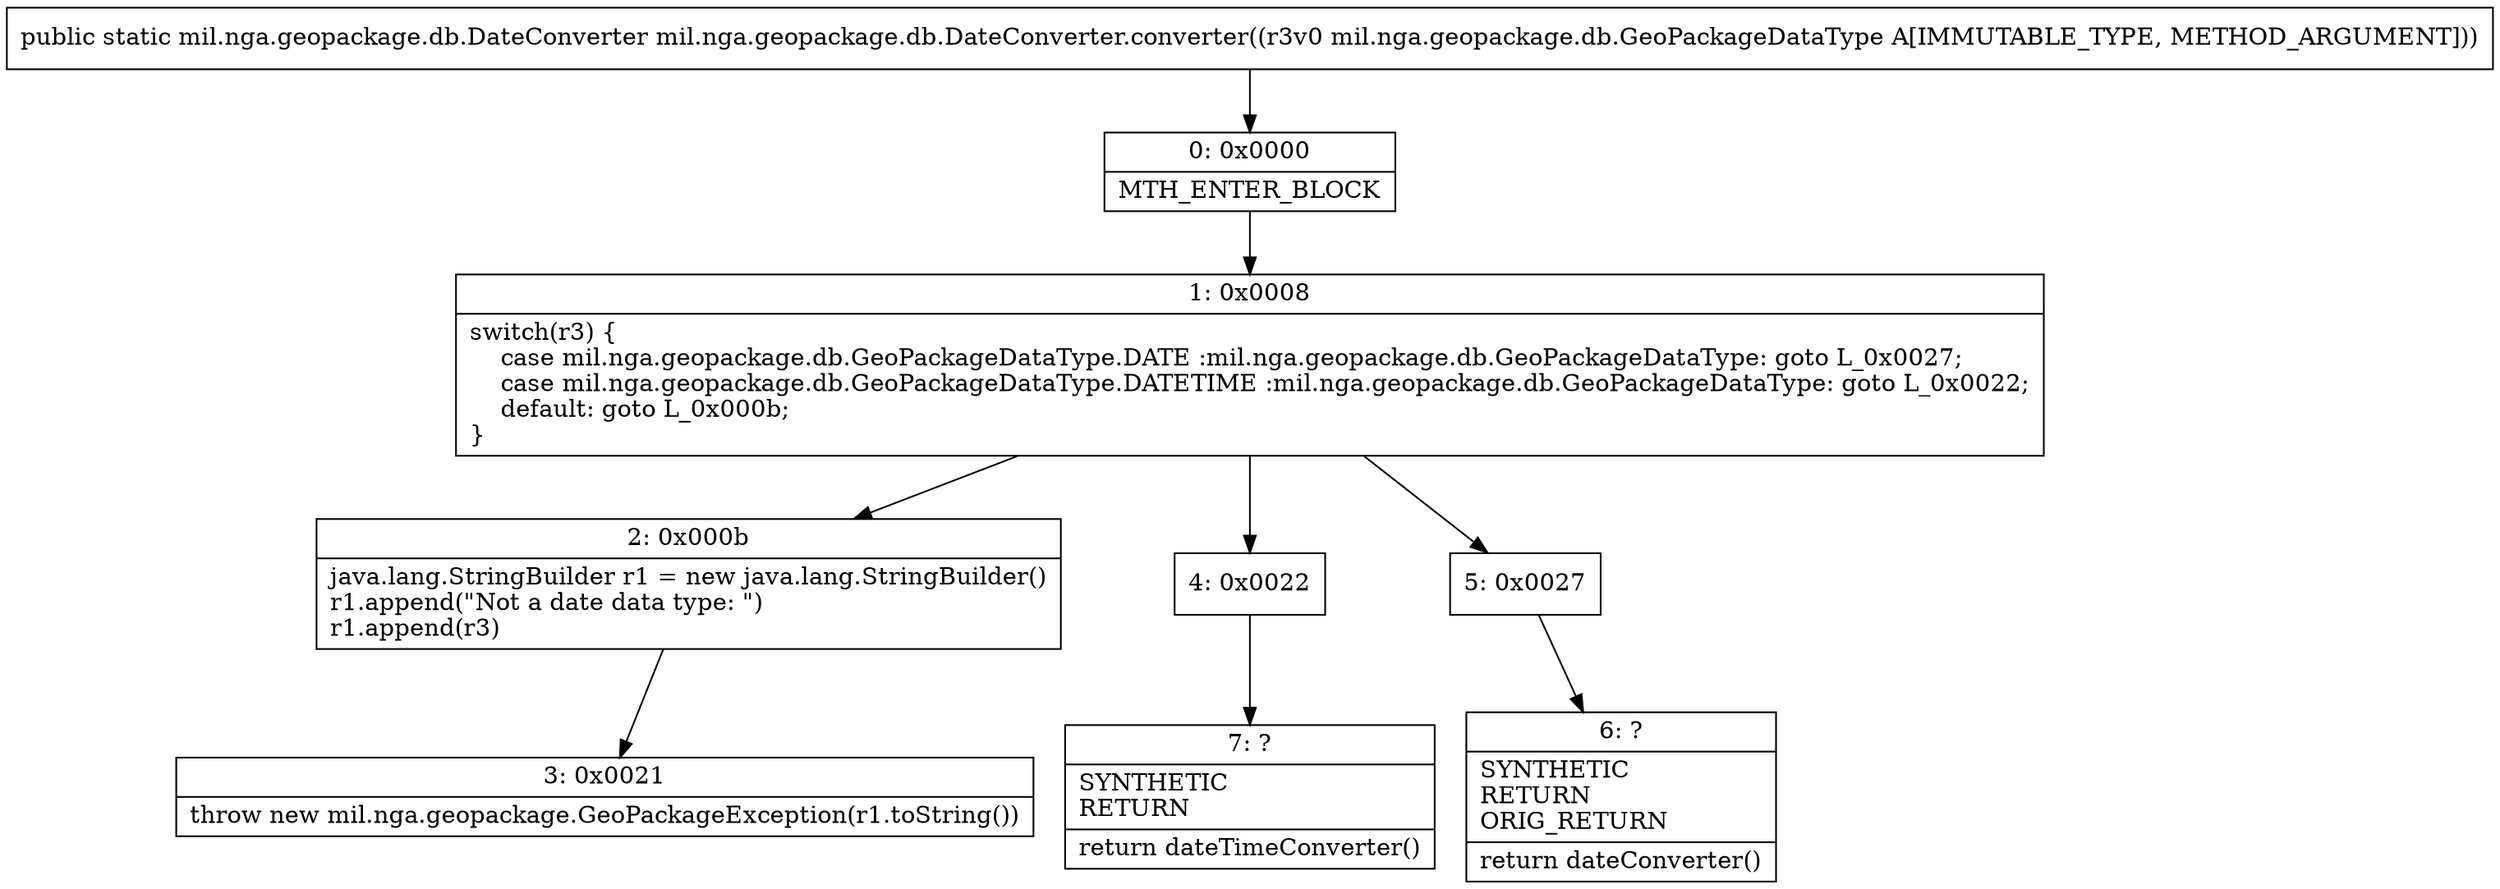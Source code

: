 digraph "CFG formil.nga.geopackage.db.DateConverter.converter(Lmil\/nga\/geopackage\/db\/GeoPackageDataType;)Lmil\/nga\/geopackage\/db\/DateConverter;" {
Node_0 [shape=record,label="{0\:\ 0x0000|MTH_ENTER_BLOCK\l}"];
Node_1 [shape=record,label="{1\:\ 0x0008|switch(r3) \{\l    case mil.nga.geopackage.db.GeoPackageDataType.DATE :mil.nga.geopackage.db.GeoPackageDataType: goto L_0x0027;\l    case mil.nga.geopackage.db.GeoPackageDataType.DATETIME :mil.nga.geopackage.db.GeoPackageDataType: goto L_0x0022;\l    default: goto L_0x000b;\l\}\l}"];
Node_2 [shape=record,label="{2\:\ 0x000b|java.lang.StringBuilder r1 = new java.lang.StringBuilder()\lr1.append(\"Not a date data type: \")\lr1.append(r3)\l}"];
Node_3 [shape=record,label="{3\:\ 0x0021|throw new mil.nga.geopackage.GeoPackageException(r1.toString())\l}"];
Node_4 [shape=record,label="{4\:\ 0x0022}"];
Node_5 [shape=record,label="{5\:\ 0x0027}"];
Node_6 [shape=record,label="{6\:\ ?|SYNTHETIC\lRETURN\lORIG_RETURN\l|return dateConverter()\l}"];
Node_7 [shape=record,label="{7\:\ ?|SYNTHETIC\lRETURN\l|return dateTimeConverter()\l}"];
MethodNode[shape=record,label="{public static mil.nga.geopackage.db.DateConverter mil.nga.geopackage.db.DateConverter.converter((r3v0 mil.nga.geopackage.db.GeoPackageDataType A[IMMUTABLE_TYPE, METHOD_ARGUMENT])) }"];
MethodNode -> Node_0;
Node_0 -> Node_1;
Node_1 -> Node_2;
Node_1 -> Node_4;
Node_1 -> Node_5;
Node_2 -> Node_3;
Node_4 -> Node_7;
Node_5 -> Node_6;
}

